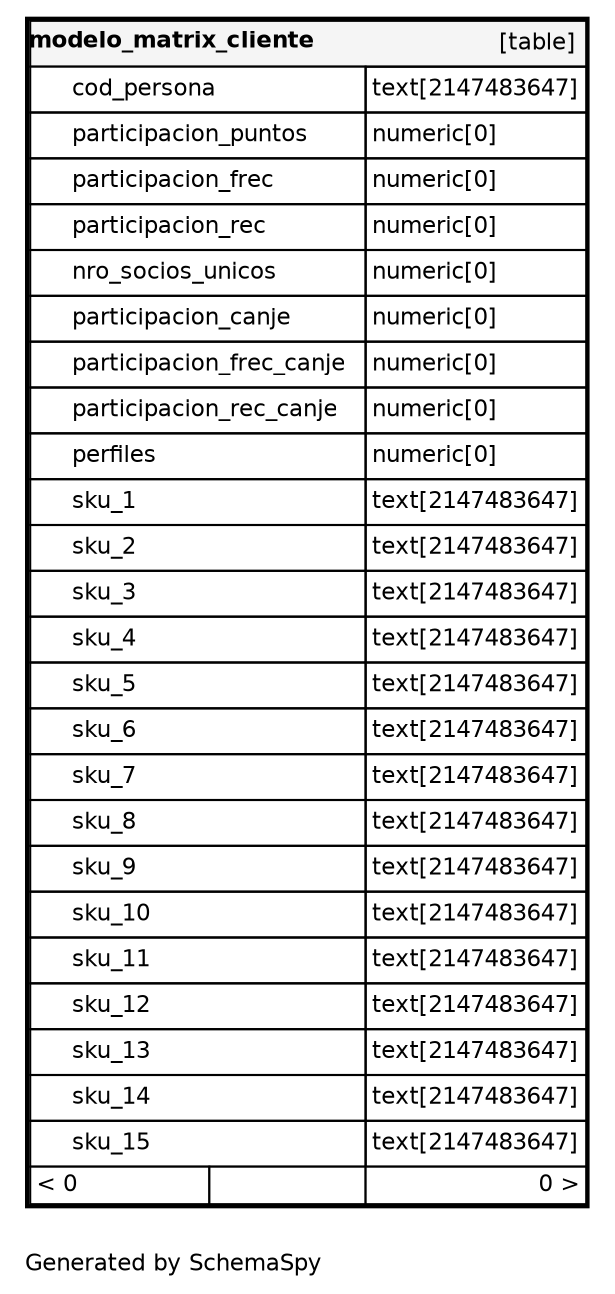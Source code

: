 digraph "oneDegreeRelationshipsDiagram" {
  graph [    rankdir="RL"    bgcolor="#ffffff"    label="\nGenerated by SchemaSpy"    labeljust="l"    nodesep="0.18"    ranksep="0.46"    fontname="Helvetica"    fontsize="11"    ration="compress"  ];  node [    fontname="Helvetica"    fontsize="11"    shape="plaintext"  ];  edge [    arrowsize="0.8"  ];
  "modelo_matrix_cliente" [
   label=<
    <TABLE BORDER="2" CELLBORDER="1" CELLSPACING="0" BGCOLOR="#ffffff">
      <TR><TD COLSPAN="4"  BGCOLOR="#f5f5f5"><TABLE BORDER="0" CELLSPACING="0"><TR><TD ALIGN="LEFT" FIXEDSIZE="TRUE" WIDTH="130" HEIGHT="16"><B>modelo_matrix_cliente</B></TD><TD ALIGN="RIGHT">[table]</TD></TR></TABLE></TD></TR>
      <TR><TD PORT="cod_persona" COLSPAN="2" BGCOLOR="#ffffff" ALIGN="LEFT"><TABLE BORDER="0" CELLSPACING="0" ALIGN="LEFT"><TR ALIGN="LEFT"><TD ALIGN="LEFT" FIXEDSIZE="TRUE" WIDTH="15" HEIGHT="16"></TD><TD ALIGN="LEFT" FIXEDSIZE="TRUE" WIDTH="140" HEIGHT="16">cod_persona</TD></TR></TABLE></TD><TD PORT="cod_persona.type" ALIGN="LEFT">text[2147483647]</TD></TR>
      <TR><TD PORT="participacion_puntos" COLSPAN="2" ALIGN="LEFT"><TABLE BORDER="0" CELLSPACING="0" ALIGN="LEFT"><TR ALIGN="LEFT"><TD ALIGN="LEFT" FIXEDSIZE="TRUE" WIDTH="15" HEIGHT="16"></TD><TD ALIGN="LEFT" FIXEDSIZE="TRUE" WIDTH="140" HEIGHT="16">participacion_puntos</TD></TR></TABLE></TD><TD PORT="participacion_puntos.type" ALIGN="LEFT">numeric[0]</TD></TR>
      <TR><TD PORT="participacion_frec" COLSPAN="2" ALIGN="LEFT"><TABLE BORDER="0" CELLSPACING="0" ALIGN="LEFT"><TR ALIGN="LEFT"><TD ALIGN="LEFT" FIXEDSIZE="TRUE" WIDTH="15" HEIGHT="16"></TD><TD ALIGN="LEFT" FIXEDSIZE="TRUE" WIDTH="140" HEIGHT="16">participacion_frec</TD></TR></TABLE></TD><TD PORT="participacion_frec.type" ALIGN="LEFT">numeric[0]</TD></TR>
      <TR><TD PORT="participacion_rec" COLSPAN="2" ALIGN="LEFT"><TABLE BORDER="0" CELLSPACING="0" ALIGN="LEFT"><TR ALIGN="LEFT"><TD ALIGN="LEFT" FIXEDSIZE="TRUE" WIDTH="15" HEIGHT="16"></TD><TD ALIGN="LEFT" FIXEDSIZE="TRUE" WIDTH="140" HEIGHT="16">participacion_rec</TD></TR></TABLE></TD><TD PORT="participacion_rec.type" ALIGN="LEFT">numeric[0]</TD></TR>
      <TR><TD PORT="nro_socios_unicos" COLSPAN="2" ALIGN="LEFT"><TABLE BORDER="0" CELLSPACING="0" ALIGN="LEFT"><TR ALIGN="LEFT"><TD ALIGN="LEFT" FIXEDSIZE="TRUE" WIDTH="15" HEIGHT="16"></TD><TD ALIGN="LEFT" FIXEDSIZE="TRUE" WIDTH="140" HEIGHT="16">nro_socios_unicos</TD></TR></TABLE></TD><TD PORT="nro_socios_unicos.type" ALIGN="LEFT">numeric[0]</TD></TR>
      <TR><TD PORT="participacion_canje" COLSPAN="2" ALIGN="LEFT"><TABLE BORDER="0" CELLSPACING="0" ALIGN="LEFT"><TR ALIGN="LEFT"><TD ALIGN="LEFT" FIXEDSIZE="TRUE" WIDTH="15" HEIGHT="16"></TD><TD ALIGN="LEFT" FIXEDSIZE="TRUE" WIDTH="140" HEIGHT="16">participacion_canje</TD></TR></TABLE></TD><TD PORT="participacion_canje.type" ALIGN="LEFT">numeric[0]</TD></TR>
      <TR><TD PORT="participacion_frec_canje" COLSPAN="2" ALIGN="LEFT"><TABLE BORDER="0" CELLSPACING="0" ALIGN="LEFT"><TR ALIGN="LEFT"><TD ALIGN="LEFT" FIXEDSIZE="TRUE" WIDTH="15" HEIGHT="16"></TD><TD ALIGN="LEFT" FIXEDSIZE="TRUE" WIDTH="140" HEIGHT="16">participacion_frec_canje</TD></TR></TABLE></TD><TD PORT="participacion_frec_canje.type" ALIGN="LEFT">numeric[0]</TD></TR>
      <TR><TD PORT="participacion_rec_canje" COLSPAN="2" ALIGN="LEFT"><TABLE BORDER="0" CELLSPACING="0" ALIGN="LEFT"><TR ALIGN="LEFT"><TD ALIGN="LEFT" FIXEDSIZE="TRUE" WIDTH="15" HEIGHT="16"></TD><TD ALIGN="LEFT" FIXEDSIZE="TRUE" WIDTH="140" HEIGHT="16">participacion_rec_canje</TD></TR></TABLE></TD><TD PORT="participacion_rec_canje.type" ALIGN="LEFT">numeric[0]</TD></TR>
      <TR><TD PORT="perfiles" COLSPAN="2" ALIGN="LEFT"><TABLE BORDER="0" CELLSPACING="0" ALIGN="LEFT"><TR ALIGN="LEFT"><TD ALIGN="LEFT" FIXEDSIZE="TRUE" WIDTH="15" HEIGHT="16"></TD><TD ALIGN="LEFT" FIXEDSIZE="TRUE" WIDTH="140" HEIGHT="16">perfiles</TD></TR></TABLE></TD><TD PORT="perfiles.type" ALIGN="LEFT">numeric[0]</TD></TR>
      <TR><TD PORT="sku_1" COLSPAN="2" ALIGN="LEFT"><TABLE BORDER="0" CELLSPACING="0" ALIGN="LEFT"><TR ALIGN="LEFT"><TD ALIGN="LEFT" FIXEDSIZE="TRUE" WIDTH="15" HEIGHT="16"></TD><TD ALIGN="LEFT" FIXEDSIZE="TRUE" WIDTH="140" HEIGHT="16">sku_1</TD></TR></TABLE></TD><TD PORT="sku_1.type" ALIGN="LEFT">text[2147483647]</TD></TR>
      <TR><TD PORT="sku_2" COLSPAN="2" ALIGN="LEFT"><TABLE BORDER="0" CELLSPACING="0" ALIGN="LEFT"><TR ALIGN="LEFT"><TD ALIGN="LEFT" FIXEDSIZE="TRUE" WIDTH="15" HEIGHT="16"></TD><TD ALIGN="LEFT" FIXEDSIZE="TRUE" WIDTH="140" HEIGHT="16">sku_2</TD></TR></TABLE></TD><TD PORT="sku_2.type" ALIGN="LEFT">text[2147483647]</TD></TR>
      <TR><TD PORT="sku_3" COLSPAN="2" ALIGN="LEFT"><TABLE BORDER="0" CELLSPACING="0" ALIGN="LEFT"><TR ALIGN="LEFT"><TD ALIGN="LEFT" FIXEDSIZE="TRUE" WIDTH="15" HEIGHT="16"></TD><TD ALIGN="LEFT" FIXEDSIZE="TRUE" WIDTH="140" HEIGHT="16">sku_3</TD></TR></TABLE></TD><TD PORT="sku_3.type" ALIGN="LEFT">text[2147483647]</TD></TR>
      <TR><TD PORT="sku_4" COLSPAN="2" ALIGN="LEFT"><TABLE BORDER="0" CELLSPACING="0" ALIGN="LEFT"><TR ALIGN="LEFT"><TD ALIGN="LEFT" FIXEDSIZE="TRUE" WIDTH="15" HEIGHT="16"></TD><TD ALIGN="LEFT" FIXEDSIZE="TRUE" WIDTH="140" HEIGHT="16">sku_4</TD></TR></TABLE></TD><TD PORT="sku_4.type" ALIGN="LEFT">text[2147483647]</TD></TR>
      <TR><TD PORT="sku_5" COLSPAN="2" ALIGN="LEFT"><TABLE BORDER="0" CELLSPACING="0" ALIGN="LEFT"><TR ALIGN="LEFT"><TD ALIGN="LEFT" FIXEDSIZE="TRUE" WIDTH="15" HEIGHT="16"></TD><TD ALIGN="LEFT" FIXEDSIZE="TRUE" WIDTH="140" HEIGHT="16">sku_5</TD></TR></TABLE></TD><TD PORT="sku_5.type" ALIGN="LEFT">text[2147483647]</TD></TR>
      <TR><TD PORT="sku_6" COLSPAN="2" ALIGN="LEFT"><TABLE BORDER="0" CELLSPACING="0" ALIGN="LEFT"><TR ALIGN="LEFT"><TD ALIGN="LEFT" FIXEDSIZE="TRUE" WIDTH="15" HEIGHT="16"></TD><TD ALIGN="LEFT" FIXEDSIZE="TRUE" WIDTH="140" HEIGHT="16">sku_6</TD></TR></TABLE></TD><TD PORT="sku_6.type" ALIGN="LEFT">text[2147483647]</TD></TR>
      <TR><TD PORT="sku_7" COLSPAN="2" ALIGN="LEFT"><TABLE BORDER="0" CELLSPACING="0" ALIGN="LEFT"><TR ALIGN="LEFT"><TD ALIGN="LEFT" FIXEDSIZE="TRUE" WIDTH="15" HEIGHT="16"></TD><TD ALIGN="LEFT" FIXEDSIZE="TRUE" WIDTH="140" HEIGHT="16">sku_7</TD></TR></TABLE></TD><TD PORT="sku_7.type" ALIGN="LEFT">text[2147483647]</TD></TR>
      <TR><TD PORT="sku_8" COLSPAN="2" ALIGN="LEFT"><TABLE BORDER="0" CELLSPACING="0" ALIGN="LEFT"><TR ALIGN="LEFT"><TD ALIGN="LEFT" FIXEDSIZE="TRUE" WIDTH="15" HEIGHT="16"></TD><TD ALIGN="LEFT" FIXEDSIZE="TRUE" WIDTH="140" HEIGHT="16">sku_8</TD></TR></TABLE></TD><TD PORT="sku_8.type" ALIGN="LEFT">text[2147483647]</TD></TR>
      <TR><TD PORT="sku_9" COLSPAN="2" ALIGN="LEFT"><TABLE BORDER="0" CELLSPACING="0" ALIGN="LEFT"><TR ALIGN="LEFT"><TD ALIGN="LEFT" FIXEDSIZE="TRUE" WIDTH="15" HEIGHT="16"></TD><TD ALIGN="LEFT" FIXEDSIZE="TRUE" WIDTH="140" HEIGHT="16">sku_9</TD></TR></TABLE></TD><TD PORT="sku_9.type" ALIGN="LEFT">text[2147483647]</TD></TR>
      <TR><TD PORT="sku_10" COLSPAN="2" ALIGN="LEFT"><TABLE BORDER="0" CELLSPACING="0" ALIGN="LEFT"><TR ALIGN="LEFT"><TD ALIGN="LEFT" FIXEDSIZE="TRUE" WIDTH="15" HEIGHT="16"></TD><TD ALIGN="LEFT" FIXEDSIZE="TRUE" WIDTH="140" HEIGHT="16">sku_10</TD></TR></TABLE></TD><TD PORT="sku_10.type" ALIGN="LEFT">text[2147483647]</TD></TR>
      <TR><TD PORT="sku_11" COLSPAN="2" ALIGN="LEFT"><TABLE BORDER="0" CELLSPACING="0" ALIGN="LEFT"><TR ALIGN="LEFT"><TD ALIGN="LEFT" FIXEDSIZE="TRUE" WIDTH="15" HEIGHT="16"></TD><TD ALIGN="LEFT" FIXEDSIZE="TRUE" WIDTH="140" HEIGHT="16">sku_11</TD></TR></TABLE></TD><TD PORT="sku_11.type" ALIGN="LEFT">text[2147483647]</TD></TR>
      <TR><TD PORT="sku_12" COLSPAN="2" ALIGN="LEFT"><TABLE BORDER="0" CELLSPACING="0" ALIGN="LEFT"><TR ALIGN="LEFT"><TD ALIGN="LEFT" FIXEDSIZE="TRUE" WIDTH="15" HEIGHT="16"></TD><TD ALIGN="LEFT" FIXEDSIZE="TRUE" WIDTH="140" HEIGHT="16">sku_12</TD></TR></TABLE></TD><TD PORT="sku_12.type" ALIGN="LEFT">text[2147483647]</TD></TR>
      <TR><TD PORT="sku_13" COLSPAN="2" ALIGN="LEFT"><TABLE BORDER="0" CELLSPACING="0" ALIGN="LEFT"><TR ALIGN="LEFT"><TD ALIGN="LEFT" FIXEDSIZE="TRUE" WIDTH="15" HEIGHT="16"></TD><TD ALIGN="LEFT" FIXEDSIZE="TRUE" WIDTH="140" HEIGHT="16">sku_13</TD></TR></TABLE></TD><TD PORT="sku_13.type" ALIGN="LEFT">text[2147483647]</TD></TR>
      <TR><TD PORT="sku_14" COLSPAN="2" ALIGN="LEFT"><TABLE BORDER="0" CELLSPACING="0" ALIGN="LEFT"><TR ALIGN="LEFT"><TD ALIGN="LEFT" FIXEDSIZE="TRUE" WIDTH="15" HEIGHT="16"></TD><TD ALIGN="LEFT" FIXEDSIZE="TRUE" WIDTH="140" HEIGHT="16">sku_14</TD></TR></TABLE></TD><TD PORT="sku_14.type" ALIGN="LEFT">text[2147483647]</TD></TR>
      <TR><TD PORT="sku_15" COLSPAN="2" ALIGN="LEFT"><TABLE BORDER="0" CELLSPACING="0" ALIGN="LEFT"><TR ALIGN="LEFT"><TD ALIGN="LEFT" FIXEDSIZE="TRUE" WIDTH="15" HEIGHT="16"></TD><TD ALIGN="LEFT" FIXEDSIZE="TRUE" WIDTH="140" HEIGHT="16">sku_15</TD></TR></TABLE></TD><TD PORT="sku_15.type" ALIGN="LEFT">text[2147483647]</TD></TR>
      <TR><TD ALIGN="LEFT" BGCOLOR="#ffffff">&lt; 0</TD><TD ALIGN="RIGHT" BGCOLOR="#ffffff">  </TD><TD ALIGN="RIGHT" BGCOLOR="#ffffff">0 &gt;</TD></TR>
    </TABLE>>
    URL="modelo_matrix_cliente.html"
    target="_top"
    tooltip="modelo_matrix_cliente"
  ];
}
